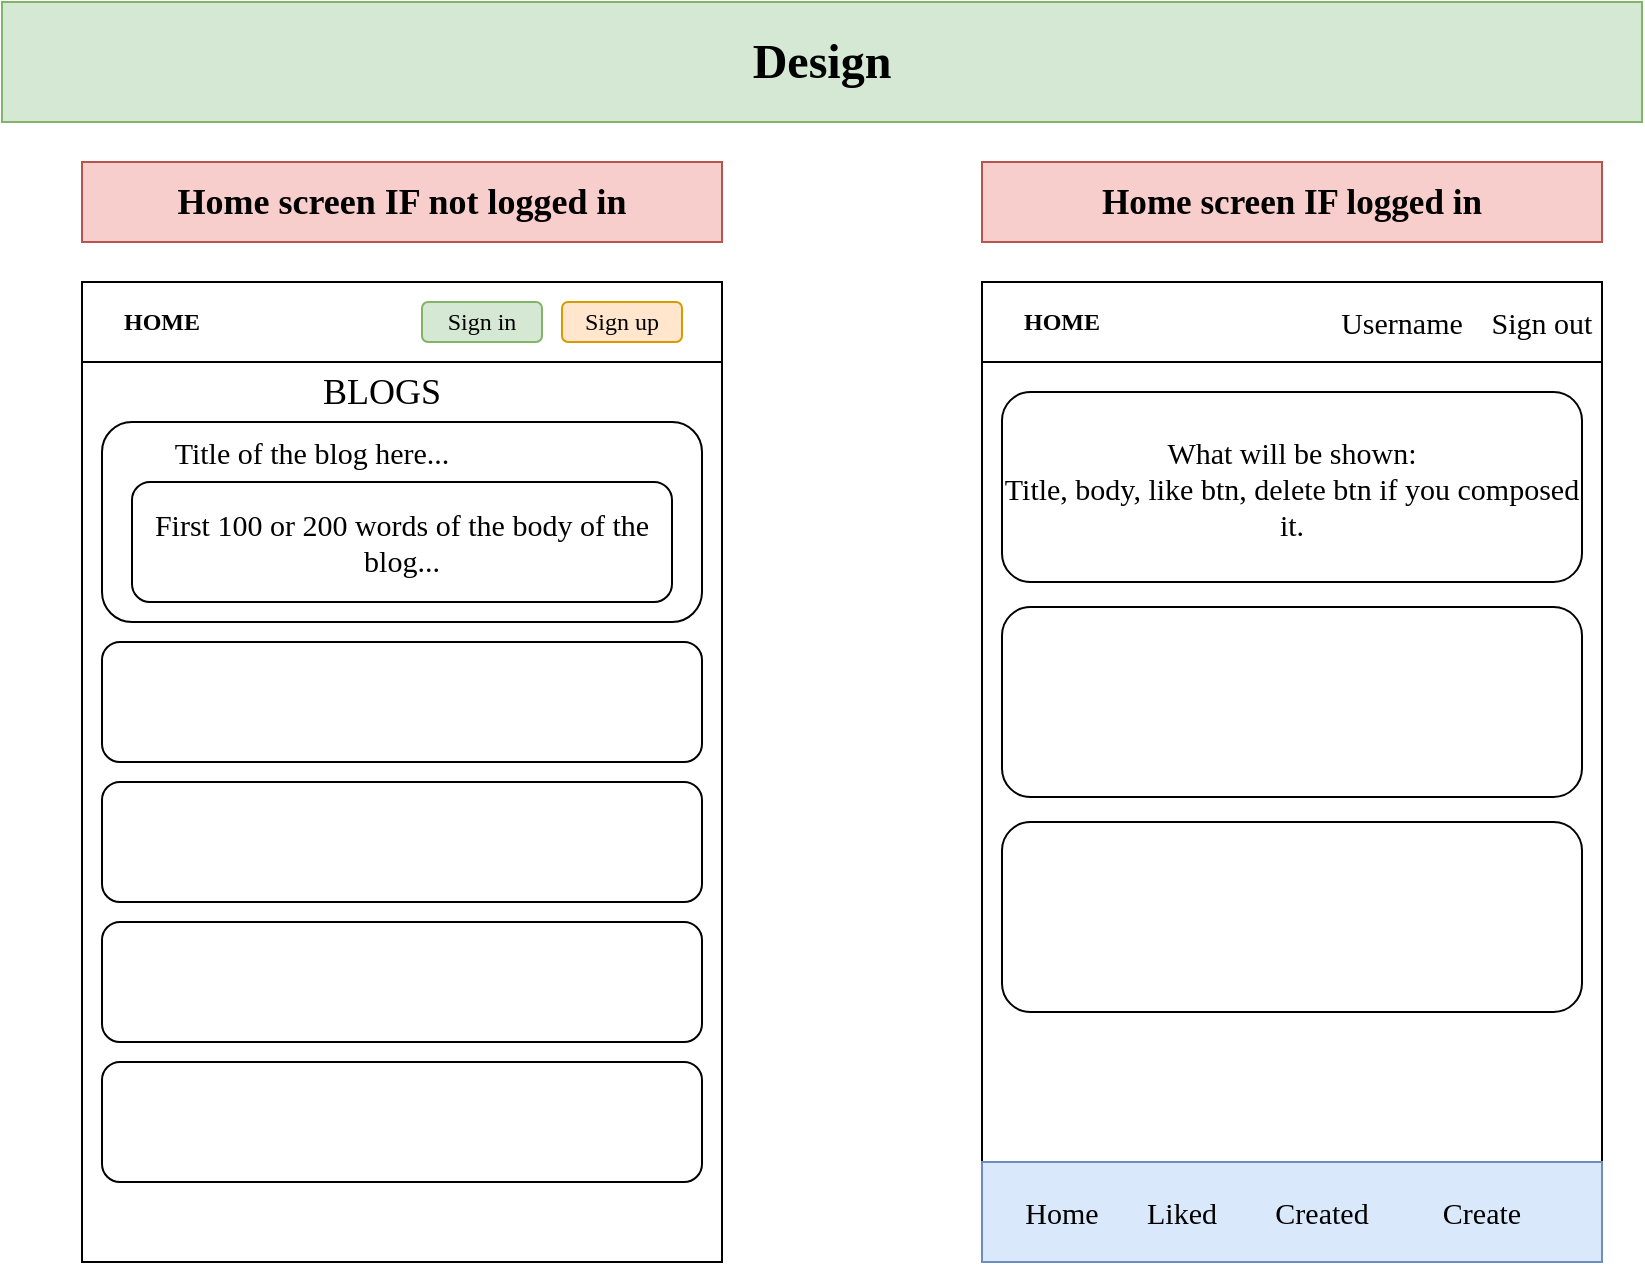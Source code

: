 <mxfile version="15.4.1" type="device"><diagram id="Ot7iw8EtBzX9zYniY3tx" name="Page-1"><mxGraphModel dx="850" dy="450" grid="1" gridSize="10" guides="1" tooltips="1" connect="1" arrows="1" fold="1" page="1" pageScale="1" pageWidth="827" pageHeight="1169" math="0" shadow="0"><root><mxCell id="0"/><mxCell id="1" parent="0"/><mxCell id="PeVoWNB-_wSUhyA-FArX-1" value="&lt;h1&gt;&lt;font face=&quot;Verdana&quot;&gt;Design&lt;/font&gt;&lt;/h1&gt;" style="rounded=0;whiteSpace=wrap;html=1;fillColor=#d5e8d4;strokeColor=#82b366;" vertex="1" parent="1"><mxGeometry y="10" width="820" height="60" as="geometry"/></mxCell><mxCell id="PeVoWNB-_wSUhyA-FArX-2" value="&lt;h2&gt;Home screen IF not logged in&lt;/h2&gt;" style="rounded=0;whiteSpace=wrap;html=1;fontFamily=Verdana;fillColor=#f8cecc;strokeColor=#b85450;" vertex="1" parent="1"><mxGeometry x="40" y="90" width="320" height="40" as="geometry"/></mxCell><mxCell id="PeVoWNB-_wSUhyA-FArX-4" value="" style="rounded=0;whiteSpace=wrap;html=1;fontFamily=Verdana;" vertex="1" parent="1"><mxGeometry x="40" y="190" width="320" height="450" as="geometry"/></mxCell><mxCell id="PeVoWNB-_wSUhyA-FArX-5" value="" style="rounded=0;whiteSpace=wrap;html=1;fontFamily=Verdana;" vertex="1" parent="1"><mxGeometry x="40" y="150" width="320" height="40" as="geometry"/></mxCell><mxCell id="PeVoWNB-_wSUhyA-FArX-6" value="&lt;h4&gt;HOME&lt;/h4&gt;" style="text;html=1;strokeColor=none;fillColor=none;align=center;verticalAlign=middle;whiteSpace=wrap;rounded=0;fontFamily=Verdana;" vertex="1" parent="1"><mxGeometry x="40" y="150" width="80" height="40" as="geometry"/></mxCell><mxCell id="PeVoWNB-_wSUhyA-FArX-7" value="Sign in" style="rounded=1;whiteSpace=wrap;html=1;fontFamily=Verdana;fillColor=#d5e8d4;strokeColor=#82b366;" vertex="1" parent="1"><mxGeometry x="210" y="160" width="60" height="20" as="geometry"/></mxCell><mxCell id="PeVoWNB-_wSUhyA-FArX-8" value="Sign up" style="rounded=1;whiteSpace=wrap;html=1;fontFamily=Verdana;fillColor=#ffe6cc;strokeColor=#d79b00;" vertex="1" parent="1"><mxGeometry x="280" y="160" width="60" height="20" as="geometry"/></mxCell><mxCell id="PeVoWNB-_wSUhyA-FArX-10" value="&lt;font size=&quot;1&quot;&gt;&lt;span style=&quot;font-size: 18px&quot;&gt;BLOGS&lt;/span&gt;&lt;/font&gt;" style="text;html=1;strokeColor=none;fillColor=none;align=center;verticalAlign=middle;whiteSpace=wrap;rounded=0;fontFamily=Verdana;" vertex="1" parent="1"><mxGeometry x="160" y="190" width="60" height="30" as="geometry"/></mxCell><mxCell id="PeVoWNB-_wSUhyA-FArX-11" value="" style="rounded=1;whiteSpace=wrap;html=1;fontFamily=Verdana;fontSize=18;" vertex="1" parent="1"><mxGeometry x="50" y="220" width="300" height="100" as="geometry"/></mxCell><mxCell id="PeVoWNB-_wSUhyA-FArX-13" value="&lt;span style=&quot;font-size: 15px&quot;&gt;Title of the blog here...&lt;/span&gt;" style="text;html=1;strokeColor=none;fillColor=none;align=center;verticalAlign=middle;whiteSpace=wrap;rounded=0;fontFamily=Verdana;fontSize=18;" vertex="1" parent="1"><mxGeometry x="50" y="220" width="210" height="30" as="geometry"/></mxCell><mxCell id="PeVoWNB-_wSUhyA-FArX-15" value="First 100 or 200 words of the body of the blog..." style="rounded=1;whiteSpace=wrap;html=1;fontFamily=Verdana;fontSize=15;" vertex="1" parent="1"><mxGeometry x="65" y="250" width="270" height="60" as="geometry"/></mxCell><mxCell id="PeVoWNB-_wSUhyA-FArX-18" value="" style="rounded=1;whiteSpace=wrap;html=1;fontFamily=Verdana;fontSize=18;" vertex="1" parent="1"><mxGeometry x="50" y="330" width="300" height="60" as="geometry"/></mxCell><mxCell id="PeVoWNB-_wSUhyA-FArX-19" value="" style="rounded=1;whiteSpace=wrap;html=1;fontFamily=Verdana;fontSize=18;" vertex="1" parent="1"><mxGeometry x="50" y="400" width="300" height="60" as="geometry"/></mxCell><mxCell id="PeVoWNB-_wSUhyA-FArX-20" value="" style="rounded=1;whiteSpace=wrap;html=1;fontFamily=Verdana;fontSize=18;" vertex="1" parent="1"><mxGeometry x="50" y="470" width="300" height="60" as="geometry"/></mxCell><mxCell id="PeVoWNB-_wSUhyA-FArX-23" value="" style="rounded=1;whiteSpace=wrap;html=1;fontFamily=Verdana;fontSize=18;" vertex="1" parent="1"><mxGeometry x="50" y="540" width="300" height="60" as="geometry"/></mxCell><mxCell id="PeVoWNB-_wSUhyA-FArX-25" value="" style="rounded=0;whiteSpace=wrap;html=1;fontFamily=Verdana;fontSize=15;" vertex="1" parent="1"><mxGeometry x="490" y="190" width="310" height="450" as="geometry"/></mxCell><mxCell id="PeVoWNB-_wSUhyA-FArX-26" value="" style="rounded=0;whiteSpace=wrap;html=1;fontFamily=Verdana;fontSize=15;" vertex="1" parent="1"><mxGeometry x="490" y="150" width="310" height="40" as="geometry"/></mxCell><mxCell id="PeVoWNB-_wSUhyA-FArX-27" value="&lt;h3&gt;Home screen IF logged in&lt;/h3&gt;" style="rounded=0;whiteSpace=wrap;html=1;fontFamily=Verdana;fontSize=15;fillColor=#f8cecc;strokeColor=#b85450;" vertex="1" parent="1"><mxGeometry x="490" y="90" width="310" height="40" as="geometry"/></mxCell><mxCell id="PeVoWNB-_wSUhyA-FArX-28" value="&lt;h4&gt;HOME&lt;/h4&gt;" style="text;html=1;strokeColor=none;fillColor=none;align=center;verticalAlign=middle;whiteSpace=wrap;rounded=0;fontFamily=Verdana;" vertex="1" parent="1"><mxGeometry x="490" y="150" width="80" height="40" as="geometry"/></mxCell><mxCell id="PeVoWNB-_wSUhyA-FArX-29" value="Username" style="text;html=1;strokeColor=none;fillColor=none;align=center;verticalAlign=middle;whiteSpace=wrap;rounded=0;fontFamily=Verdana;fontSize=15;" vertex="1" parent="1"><mxGeometry x="640" y="150" width="120" height="40" as="geometry"/></mxCell><mxCell id="PeVoWNB-_wSUhyA-FArX-30" value="" style="rounded=0;whiteSpace=wrap;html=1;fontFamily=Verdana;fontSize=15;fillColor=#dae8fc;strokeColor=#6c8ebf;" vertex="1" parent="1"><mxGeometry x="490" y="590" width="310" height="50" as="geometry"/></mxCell><mxCell id="PeVoWNB-_wSUhyA-FArX-33" value="Home" style="text;html=1;strokeColor=none;fillColor=none;align=center;verticalAlign=middle;whiteSpace=wrap;rounded=0;fontFamily=Verdana;fontSize=15;" vertex="1" parent="1"><mxGeometry x="500" y="600" width="60" height="30" as="geometry"/></mxCell><mxCell id="PeVoWNB-_wSUhyA-FArX-34" value="Liked" style="text;html=1;strokeColor=none;fillColor=none;align=center;verticalAlign=middle;whiteSpace=wrap;rounded=0;fontFamily=Verdana;fontSize=15;" vertex="1" parent="1"><mxGeometry x="560" y="600" width="60" height="30" as="geometry"/></mxCell><mxCell id="PeVoWNB-_wSUhyA-FArX-35" value="Created" style="text;html=1;strokeColor=none;fillColor=none;align=center;verticalAlign=middle;whiteSpace=wrap;rounded=0;fontFamily=Verdana;fontSize=15;" vertex="1" parent="1"><mxGeometry x="630" y="600" width="60" height="30" as="geometry"/></mxCell><mxCell id="PeVoWNB-_wSUhyA-FArX-36" value="Create" style="text;html=1;strokeColor=none;fillColor=none;align=center;verticalAlign=middle;whiteSpace=wrap;rounded=0;fontFamily=Verdana;fontSize=15;" vertex="1" parent="1"><mxGeometry x="710" y="600" width="60" height="30" as="geometry"/></mxCell><mxCell id="PeVoWNB-_wSUhyA-FArX-37" value="Sign out" style="text;html=1;strokeColor=none;fillColor=none;align=center;verticalAlign=middle;whiteSpace=wrap;rounded=0;fontFamily=Verdana;fontSize=15;" vertex="1" parent="1"><mxGeometry x="740" y="155" width="60" height="30" as="geometry"/></mxCell><mxCell id="PeVoWNB-_wSUhyA-FArX-40" value="What will be shown:&lt;br&gt;Title, body, like btn, delete btn if you composed it." style="rounded=1;whiteSpace=wrap;html=1;fontFamily=Verdana;fontSize=15;" vertex="1" parent="1"><mxGeometry x="500" y="205" width="290" height="95" as="geometry"/></mxCell><mxCell id="PeVoWNB-_wSUhyA-FArX-43" value="" style="rounded=1;whiteSpace=wrap;html=1;fontFamily=Verdana;fontSize=15;" vertex="1" parent="1"><mxGeometry x="500" y="420" width="290" height="95" as="geometry"/></mxCell><mxCell id="PeVoWNB-_wSUhyA-FArX-44" value="" style="rounded=1;whiteSpace=wrap;html=1;fontFamily=Verdana;fontSize=15;" vertex="1" parent="1"><mxGeometry x="500" y="312.5" width="290" height="95" as="geometry"/></mxCell></root></mxGraphModel></diagram></mxfile>